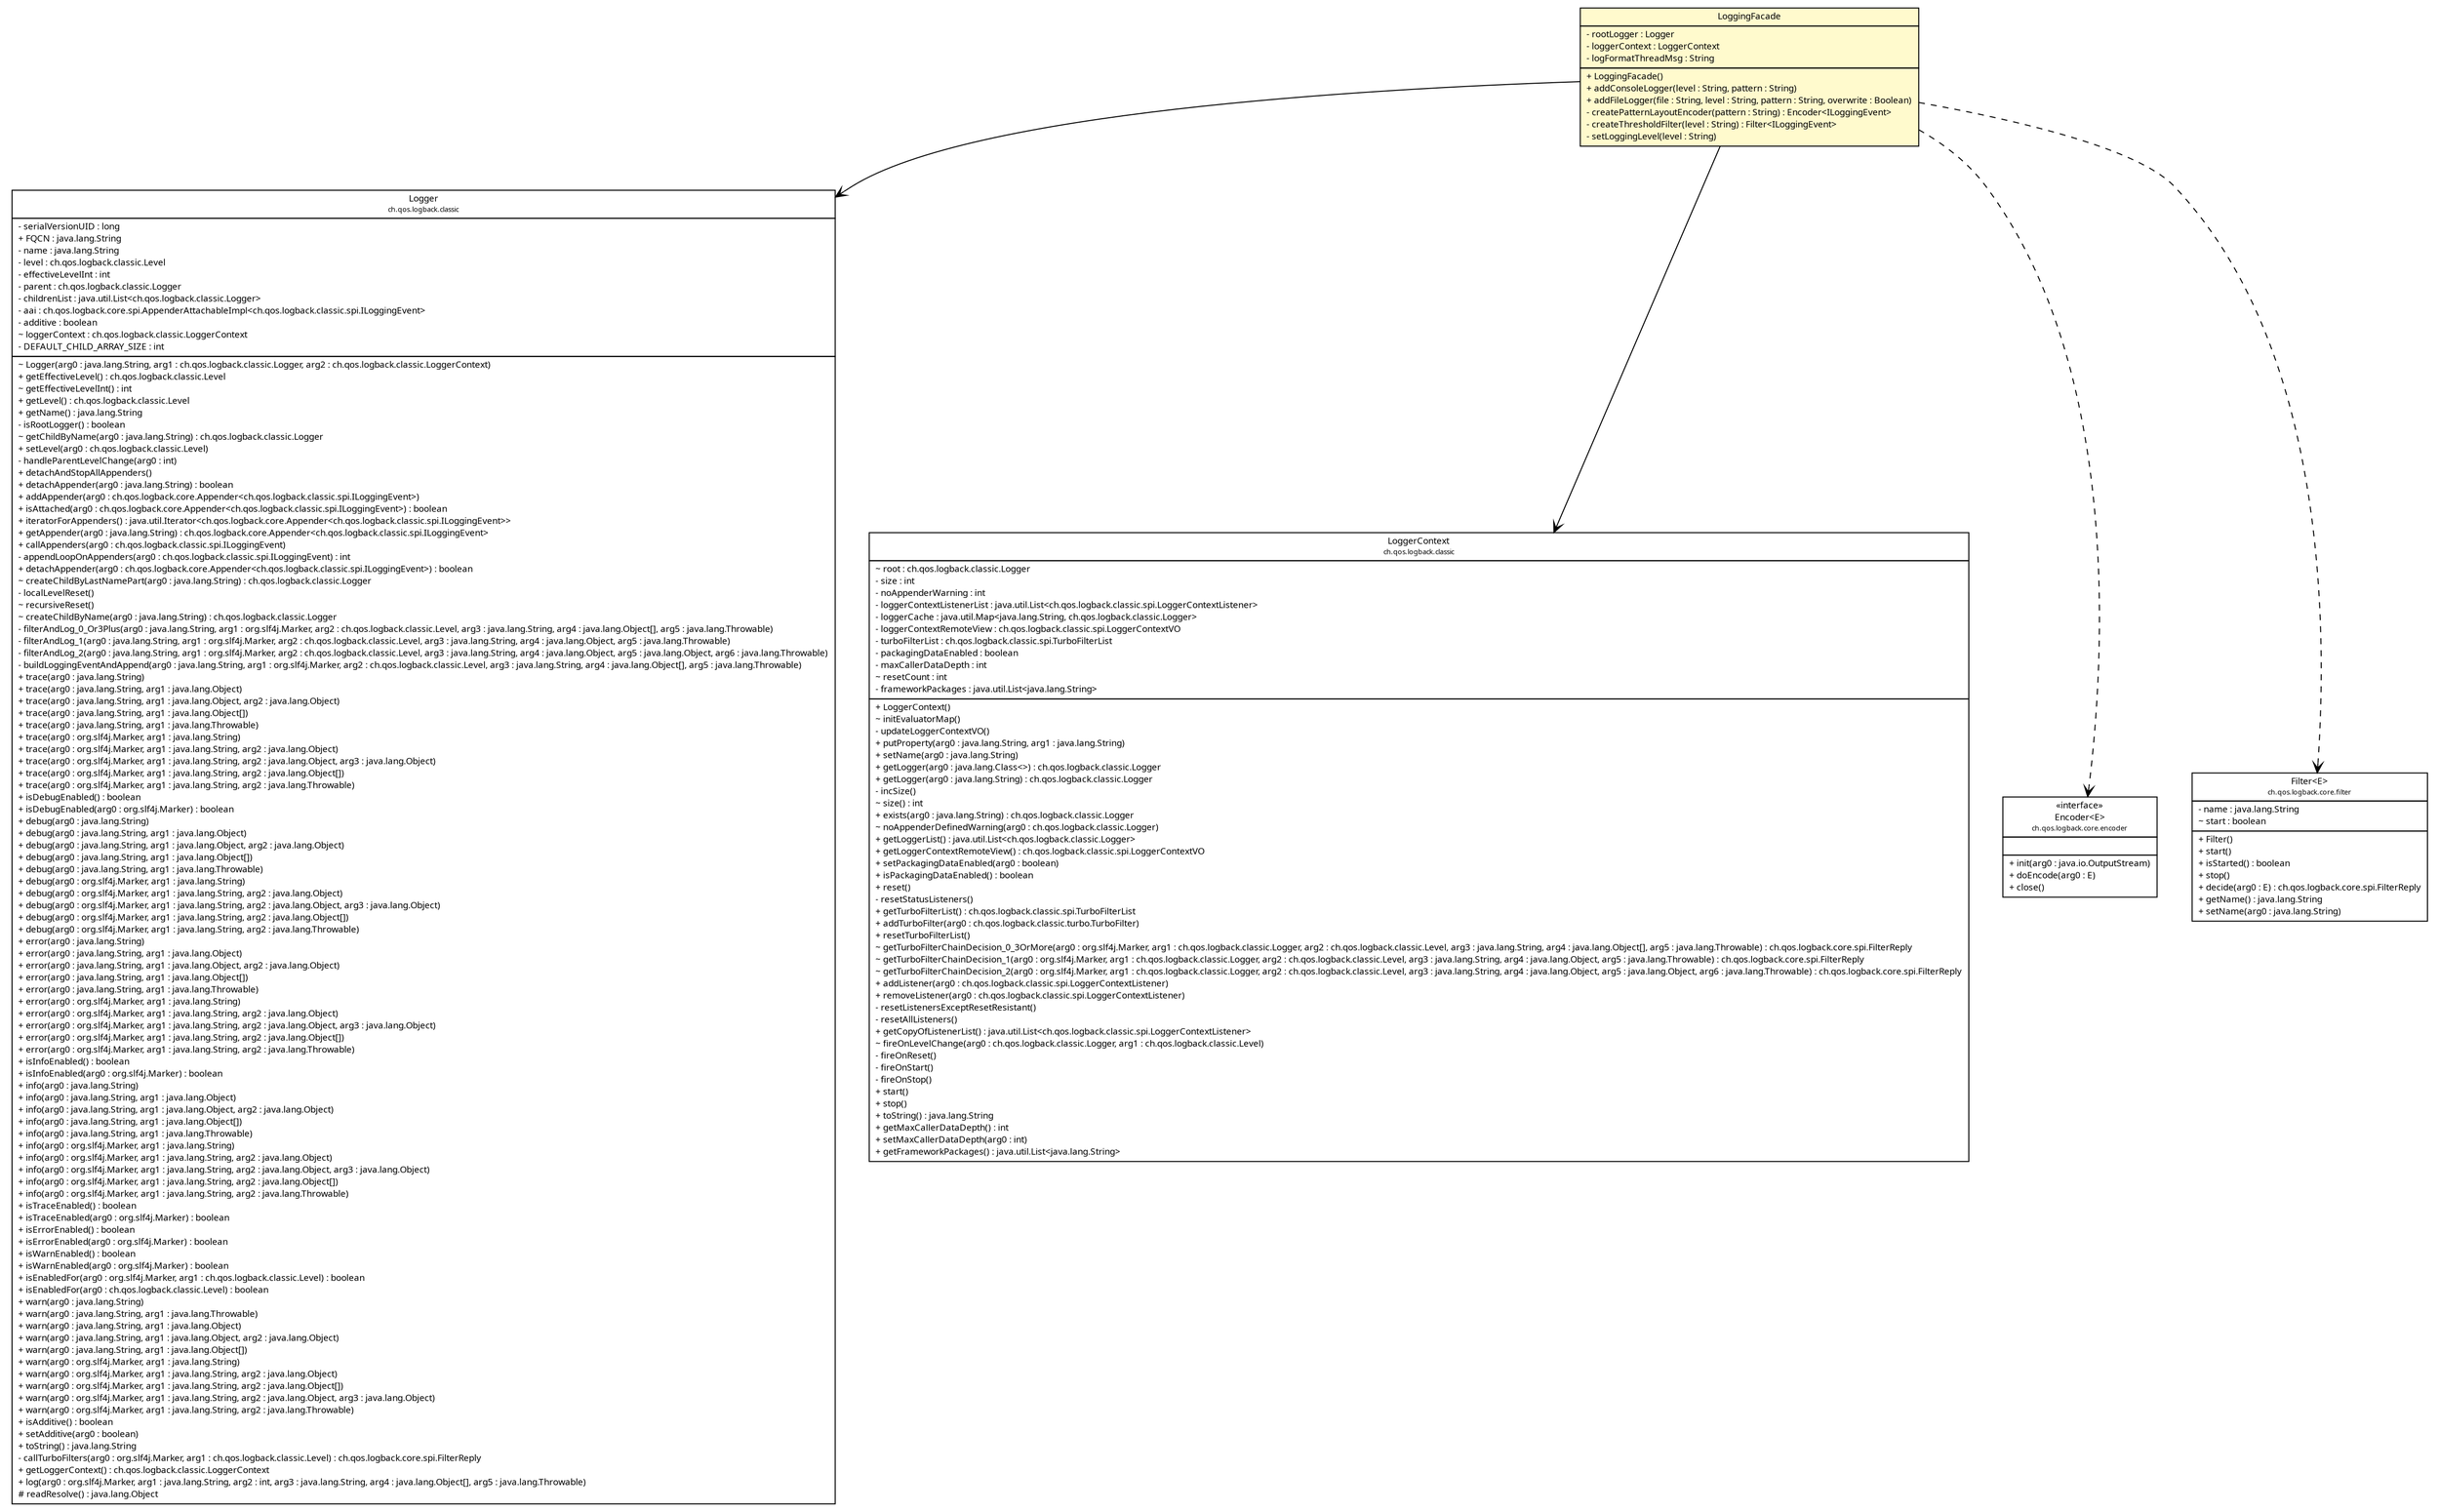 #!/usr/local/bin/dot
#
# Class diagram 
# Generated by UMLGraph version R5_6 (http://www.umlgraph.org/)
#

digraph G {
	edge [fontname="Trebuchet MS",fontsize=10,labelfontname="Trebuchet MS",labelfontsize=10];
	node [fontname="Trebuchet MS",fontsize=10,shape=plaintext];
	nodesep=0.25;
	ranksep=0.5;
	// broadwick.LoggingFacade
	c12546 [label=<<table title="broadwick.LoggingFacade" border="0" cellborder="1" cellspacing="0" cellpadding="2" port="p" bgcolor="lemonChiffon" href="./LoggingFacade.html">
		<tr><td><table border="0" cellspacing="0" cellpadding="1">
<tr><td align="center" balign="center"><font face="Trebuchet MS"> LoggingFacade </font></td></tr>
		</table></td></tr>
		<tr><td><table border="0" cellspacing="0" cellpadding="1">
<tr><td align="left" balign="left"> - rootLogger : Logger </td></tr>
<tr><td align="left" balign="left"> - loggerContext : LoggerContext </td></tr>
<tr><td align="left" balign="left"> - logFormatThreadMsg : String </td></tr>
		</table></td></tr>
		<tr><td><table border="0" cellspacing="0" cellpadding="1">
<tr><td align="left" balign="left"> + LoggingFacade() </td></tr>
<tr><td align="left" balign="left"> + addConsoleLogger(level : String, pattern : String) </td></tr>
<tr><td align="left" balign="left"> + addFileLogger(file : String, level : String, pattern : String, overwrite : Boolean) </td></tr>
<tr><td align="left" balign="left"> - createPatternLayoutEncoder(pattern : String) : Encoder&lt;ILoggingEvent&gt; </td></tr>
<tr><td align="left" balign="left"> - createThresholdFilter(level : String) : Filter&lt;ILoggingEvent&gt; </td></tr>
<tr><td align="left" balign="left"> - setLoggingLevel(level : String) </td></tr>
		</table></td></tr>
		</table>>, URL="./LoggingFacade.html", fontname="Trebuchet MS", fontcolor="black", fontsize=9.0];
	// broadwick.LoggingFacade NAVASSOC ch.qos.logback.classic.Logger
	c12546:p -> c12677:p [taillabel="", label="", headlabel="", fontname="Trebuchet MS", fontcolor="black", fontsize=10.0, color="black", arrowhead=open];
	// broadwick.LoggingFacade NAVASSOC ch.qos.logback.classic.LoggerContext
	c12546:p -> c12685:p [taillabel="", label="", headlabel="", fontname="Trebuchet MS", fontcolor="black", fontsize=10.0, color="black", arrowhead=open];
	// broadwick.LoggingFacade DEPEND ch.qos.logback.core.encoder.Encoder<E>
	c12546:p -> c12688:p [taillabel="", label="", headlabel="", fontname="Trebuchet MS", fontcolor="black", fontsize=10.0, color="black", arrowhead=open, style=dashed];
	// broadwick.LoggingFacade DEPEND ch.qos.logback.core.filter.Filter<E>
	c12546:p -> c12690:p [taillabel="", label="", headlabel="", fontname="Trebuchet MS", fontcolor="black", fontsize=10.0, color="black", arrowhead=open, style=dashed];
	// ch.qos.logback.classic.LoggerContext
	c12685 [label=<<table title="ch.qos.logback.classic.LoggerContext" border="0" cellborder="1" cellspacing="0" cellpadding="2" port="p" href="http://java.sun.com/j2se/1.4.2/docs/api/ch/qos/logback/classic/LoggerContext.html">
		<tr><td><table border="0" cellspacing="0" cellpadding="1">
<tr><td align="center" balign="center"><font face="Trebuchet MS"> LoggerContext </font></td></tr>
<tr><td align="center" balign="center"><font face="Trebuchet MS" point-size="7.0"> ch.qos.logback.classic </font></td></tr>
		</table></td></tr>
		<tr><td><table border="0" cellspacing="0" cellpadding="1">
<tr><td align="left" balign="left"> ~ root : ch.qos.logback.classic.Logger </td></tr>
<tr><td align="left" balign="left"> - size : int </td></tr>
<tr><td align="left" balign="left"> - noAppenderWarning : int </td></tr>
<tr><td align="left" balign="left"> - loggerContextListenerList : java.util.List&lt;ch.qos.logback.classic.spi.LoggerContextListener&gt; </td></tr>
<tr><td align="left" balign="left"> - loggerCache : java.util.Map&lt;java.lang.String, ch.qos.logback.classic.Logger&gt; </td></tr>
<tr><td align="left" balign="left"> - loggerContextRemoteView : ch.qos.logback.classic.spi.LoggerContextVO </td></tr>
<tr><td align="left" balign="left"> - turboFilterList : ch.qos.logback.classic.spi.TurboFilterList </td></tr>
<tr><td align="left" balign="left"> - packagingDataEnabled : boolean </td></tr>
<tr><td align="left" balign="left"> - maxCallerDataDepth : int </td></tr>
<tr><td align="left" balign="left"> ~ resetCount : int </td></tr>
<tr><td align="left" balign="left"> - frameworkPackages : java.util.List&lt;java.lang.String&gt; </td></tr>
		</table></td></tr>
		<tr><td><table border="0" cellspacing="0" cellpadding="1">
<tr><td align="left" balign="left"> + LoggerContext() </td></tr>
<tr><td align="left" balign="left"> ~ initEvaluatorMap() </td></tr>
<tr><td align="left" balign="left"> - updateLoggerContextVO() </td></tr>
<tr><td align="left" balign="left"> + putProperty(arg0 : java.lang.String, arg1 : java.lang.String) </td></tr>
<tr><td align="left" balign="left"> + setName(arg0 : java.lang.String) </td></tr>
<tr><td align="left" balign="left"> + getLogger(arg0 : java.lang.Class&lt;&gt;) : ch.qos.logback.classic.Logger </td></tr>
<tr><td align="left" balign="left"> + getLogger(arg0 : java.lang.String) : ch.qos.logback.classic.Logger </td></tr>
<tr><td align="left" balign="left"> - incSize() </td></tr>
<tr><td align="left" balign="left"> ~ size() : int </td></tr>
<tr><td align="left" balign="left"> + exists(arg0 : java.lang.String) : ch.qos.logback.classic.Logger </td></tr>
<tr><td align="left" balign="left"> ~ noAppenderDefinedWarning(arg0 : ch.qos.logback.classic.Logger) </td></tr>
<tr><td align="left" balign="left"> + getLoggerList() : java.util.List&lt;ch.qos.logback.classic.Logger&gt; </td></tr>
<tr><td align="left" balign="left"> + getLoggerContextRemoteView() : ch.qos.logback.classic.spi.LoggerContextVO </td></tr>
<tr><td align="left" balign="left"> + setPackagingDataEnabled(arg0 : boolean) </td></tr>
<tr><td align="left" balign="left"> + isPackagingDataEnabled() : boolean </td></tr>
<tr><td align="left" balign="left"> + reset() </td></tr>
<tr><td align="left" balign="left"> - resetStatusListeners() </td></tr>
<tr><td align="left" balign="left"> + getTurboFilterList() : ch.qos.logback.classic.spi.TurboFilterList </td></tr>
<tr><td align="left" balign="left"> + addTurboFilter(arg0 : ch.qos.logback.classic.turbo.TurboFilter) </td></tr>
<tr><td align="left" balign="left"> + resetTurboFilterList() </td></tr>
<tr><td align="left" balign="left"> ~ getTurboFilterChainDecision_0_3OrMore(arg0 : org.slf4j.Marker, arg1 : ch.qos.logback.classic.Logger, arg2 : ch.qos.logback.classic.Level, arg3 : java.lang.String, arg4 : java.lang.Object[], arg5 : java.lang.Throwable) : ch.qos.logback.core.spi.FilterReply </td></tr>
<tr><td align="left" balign="left"> ~ getTurboFilterChainDecision_1(arg0 : org.slf4j.Marker, arg1 : ch.qos.logback.classic.Logger, arg2 : ch.qos.logback.classic.Level, arg3 : java.lang.String, arg4 : java.lang.Object, arg5 : java.lang.Throwable) : ch.qos.logback.core.spi.FilterReply </td></tr>
<tr><td align="left" balign="left"> ~ getTurboFilterChainDecision_2(arg0 : org.slf4j.Marker, arg1 : ch.qos.logback.classic.Logger, arg2 : ch.qos.logback.classic.Level, arg3 : java.lang.String, arg4 : java.lang.Object, arg5 : java.lang.Object, arg6 : java.lang.Throwable) : ch.qos.logback.core.spi.FilterReply </td></tr>
<tr><td align="left" balign="left"> + addListener(arg0 : ch.qos.logback.classic.spi.LoggerContextListener) </td></tr>
<tr><td align="left" balign="left"> + removeListener(arg0 : ch.qos.logback.classic.spi.LoggerContextListener) </td></tr>
<tr><td align="left" balign="left"> - resetListenersExceptResetResistant() </td></tr>
<tr><td align="left" balign="left"> - resetAllListeners() </td></tr>
<tr><td align="left" balign="left"> + getCopyOfListenerList() : java.util.List&lt;ch.qos.logback.classic.spi.LoggerContextListener&gt; </td></tr>
<tr><td align="left" balign="left"> ~ fireOnLevelChange(arg0 : ch.qos.logback.classic.Logger, arg1 : ch.qos.logback.classic.Level) </td></tr>
<tr><td align="left" balign="left"> - fireOnReset() </td></tr>
<tr><td align="left" balign="left"> - fireOnStart() </td></tr>
<tr><td align="left" balign="left"> - fireOnStop() </td></tr>
<tr><td align="left" balign="left"> + start() </td></tr>
<tr><td align="left" balign="left"> + stop() </td></tr>
<tr><td align="left" balign="left"> + toString() : java.lang.String </td></tr>
<tr><td align="left" balign="left"> + getMaxCallerDataDepth() : int </td></tr>
<tr><td align="left" balign="left"> + setMaxCallerDataDepth(arg0 : int) </td></tr>
<tr><td align="left" balign="left"> + getFrameworkPackages() : java.util.List&lt;java.lang.String&gt; </td></tr>
		</table></td></tr>
		</table>>, URL="http://java.sun.com/j2se/1.4.2/docs/api/ch/qos/logback/classic/LoggerContext.html", fontname="Trebuchet MS", fontcolor="black", fontsize=9.0];
	// ch.qos.logback.classic.Logger
	c12677 [label=<<table title="ch.qos.logback.classic.Logger" border="0" cellborder="1" cellspacing="0" cellpadding="2" port="p" href="http://java.sun.com/j2se/1.4.2/docs/api/ch/qos/logback/classic/Logger.html">
		<tr><td><table border="0" cellspacing="0" cellpadding="1">
<tr><td align="center" balign="center"><font face="Trebuchet MS"> Logger </font></td></tr>
<tr><td align="center" balign="center"><font face="Trebuchet MS" point-size="7.0"> ch.qos.logback.classic </font></td></tr>
		</table></td></tr>
		<tr><td><table border="0" cellspacing="0" cellpadding="1">
<tr><td align="left" balign="left"> - serialVersionUID : long </td></tr>
<tr><td align="left" balign="left"> + FQCN : java.lang.String </td></tr>
<tr><td align="left" balign="left"> - name : java.lang.String </td></tr>
<tr><td align="left" balign="left"> - level : ch.qos.logback.classic.Level </td></tr>
<tr><td align="left" balign="left"> - effectiveLevelInt : int </td></tr>
<tr><td align="left" balign="left"> - parent : ch.qos.logback.classic.Logger </td></tr>
<tr><td align="left" balign="left"> - childrenList : java.util.List&lt;ch.qos.logback.classic.Logger&gt; </td></tr>
<tr><td align="left" balign="left"> - aai : ch.qos.logback.core.spi.AppenderAttachableImpl&lt;ch.qos.logback.classic.spi.ILoggingEvent&gt; </td></tr>
<tr><td align="left" balign="left"> - additive : boolean </td></tr>
<tr><td align="left" balign="left"> ~ loggerContext : ch.qos.logback.classic.LoggerContext </td></tr>
<tr><td align="left" balign="left"> - DEFAULT_CHILD_ARRAY_SIZE : int </td></tr>
		</table></td></tr>
		<tr><td><table border="0" cellspacing="0" cellpadding="1">
<tr><td align="left" balign="left"> ~ Logger(arg0 : java.lang.String, arg1 : ch.qos.logback.classic.Logger, arg2 : ch.qos.logback.classic.LoggerContext) </td></tr>
<tr><td align="left" balign="left"> + getEffectiveLevel() : ch.qos.logback.classic.Level </td></tr>
<tr><td align="left" balign="left"> ~ getEffectiveLevelInt() : int </td></tr>
<tr><td align="left" balign="left"> + getLevel() : ch.qos.logback.classic.Level </td></tr>
<tr><td align="left" balign="left"> + getName() : java.lang.String </td></tr>
<tr><td align="left" balign="left"> - isRootLogger() : boolean </td></tr>
<tr><td align="left" balign="left"> ~ getChildByName(arg0 : java.lang.String) : ch.qos.logback.classic.Logger </td></tr>
<tr><td align="left" balign="left"> + setLevel(arg0 : ch.qos.logback.classic.Level) </td></tr>
<tr><td align="left" balign="left"> - handleParentLevelChange(arg0 : int) </td></tr>
<tr><td align="left" balign="left"> + detachAndStopAllAppenders() </td></tr>
<tr><td align="left" balign="left"> + detachAppender(arg0 : java.lang.String) : boolean </td></tr>
<tr><td align="left" balign="left"> + addAppender(arg0 : ch.qos.logback.core.Appender&lt;ch.qos.logback.classic.spi.ILoggingEvent&gt;) </td></tr>
<tr><td align="left" balign="left"> + isAttached(arg0 : ch.qos.logback.core.Appender&lt;ch.qos.logback.classic.spi.ILoggingEvent&gt;) : boolean </td></tr>
<tr><td align="left" balign="left"> + iteratorForAppenders() : java.util.Iterator&lt;ch.qos.logback.core.Appender&lt;ch.qos.logback.classic.spi.ILoggingEvent&gt;&gt; </td></tr>
<tr><td align="left" balign="left"> + getAppender(arg0 : java.lang.String) : ch.qos.logback.core.Appender&lt;ch.qos.logback.classic.spi.ILoggingEvent&gt; </td></tr>
<tr><td align="left" balign="left"> + callAppenders(arg0 : ch.qos.logback.classic.spi.ILoggingEvent) </td></tr>
<tr><td align="left" balign="left"> - appendLoopOnAppenders(arg0 : ch.qos.logback.classic.spi.ILoggingEvent) : int </td></tr>
<tr><td align="left" balign="left"> + detachAppender(arg0 : ch.qos.logback.core.Appender&lt;ch.qos.logback.classic.spi.ILoggingEvent&gt;) : boolean </td></tr>
<tr><td align="left" balign="left"> ~ createChildByLastNamePart(arg0 : java.lang.String) : ch.qos.logback.classic.Logger </td></tr>
<tr><td align="left" balign="left"> - localLevelReset() </td></tr>
<tr><td align="left" balign="left"> ~ recursiveReset() </td></tr>
<tr><td align="left" balign="left"> ~ createChildByName(arg0 : java.lang.String) : ch.qos.logback.classic.Logger </td></tr>
<tr><td align="left" balign="left"> - filterAndLog_0_Or3Plus(arg0 : java.lang.String, arg1 : org.slf4j.Marker, arg2 : ch.qos.logback.classic.Level, arg3 : java.lang.String, arg4 : java.lang.Object[], arg5 : java.lang.Throwable) </td></tr>
<tr><td align="left" balign="left"> - filterAndLog_1(arg0 : java.lang.String, arg1 : org.slf4j.Marker, arg2 : ch.qos.logback.classic.Level, arg3 : java.lang.String, arg4 : java.lang.Object, arg5 : java.lang.Throwable) </td></tr>
<tr><td align="left" balign="left"> - filterAndLog_2(arg0 : java.lang.String, arg1 : org.slf4j.Marker, arg2 : ch.qos.logback.classic.Level, arg3 : java.lang.String, arg4 : java.lang.Object, arg5 : java.lang.Object, arg6 : java.lang.Throwable) </td></tr>
<tr><td align="left" balign="left"> - buildLoggingEventAndAppend(arg0 : java.lang.String, arg1 : org.slf4j.Marker, arg2 : ch.qos.logback.classic.Level, arg3 : java.lang.String, arg4 : java.lang.Object[], arg5 : java.lang.Throwable) </td></tr>
<tr><td align="left" balign="left"> + trace(arg0 : java.lang.String) </td></tr>
<tr><td align="left" balign="left"> + trace(arg0 : java.lang.String, arg1 : java.lang.Object) </td></tr>
<tr><td align="left" balign="left"> + trace(arg0 : java.lang.String, arg1 : java.lang.Object, arg2 : java.lang.Object) </td></tr>
<tr><td align="left" balign="left"> + trace(arg0 : java.lang.String, arg1 : java.lang.Object[]) </td></tr>
<tr><td align="left" balign="left"> + trace(arg0 : java.lang.String, arg1 : java.lang.Throwable) </td></tr>
<tr><td align="left" balign="left"> + trace(arg0 : org.slf4j.Marker, arg1 : java.lang.String) </td></tr>
<tr><td align="left" balign="left"> + trace(arg0 : org.slf4j.Marker, arg1 : java.lang.String, arg2 : java.lang.Object) </td></tr>
<tr><td align="left" balign="left"> + trace(arg0 : org.slf4j.Marker, arg1 : java.lang.String, arg2 : java.lang.Object, arg3 : java.lang.Object) </td></tr>
<tr><td align="left" balign="left"> + trace(arg0 : org.slf4j.Marker, arg1 : java.lang.String, arg2 : java.lang.Object[]) </td></tr>
<tr><td align="left" balign="left"> + trace(arg0 : org.slf4j.Marker, arg1 : java.lang.String, arg2 : java.lang.Throwable) </td></tr>
<tr><td align="left" balign="left"> + isDebugEnabled() : boolean </td></tr>
<tr><td align="left" balign="left"> + isDebugEnabled(arg0 : org.slf4j.Marker) : boolean </td></tr>
<tr><td align="left" balign="left"> + debug(arg0 : java.lang.String) </td></tr>
<tr><td align="left" balign="left"> + debug(arg0 : java.lang.String, arg1 : java.lang.Object) </td></tr>
<tr><td align="left" balign="left"> + debug(arg0 : java.lang.String, arg1 : java.lang.Object, arg2 : java.lang.Object) </td></tr>
<tr><td align="left" balign="left"> + debug(arg0 : java.lang.String, arg1 : java.lang.Object[]) </td></tr>
<tr><td align="left" balign="left"> + debug(arg0 : java.lang.String, arg1 : java.lang.Throwable) </td></tr>
<tr><td align="left" balign="left"> + debug(arg0 : org.slf4j.Marker, arg1 : java.lang.String) </td></tr>
<tr><td align="left" balign="left"> + debug(arg0 : org.slf4j.Marker, arg1 : java.lang.String, arg2 : java.lang.Object) </td></tr>
<tr><td align="left" balign="left"> + debug(arg0 : org.slf4j.Marker, arg1 : java.lang.String, arg2 : java.lang.Object, arg3 : java.lang.Object) </td></tr>
<tr><td align="left" balign="left"> + debug(arg0 : org.slf4j.Marker, arg1 : java.lang.String, arg2 : java.lang.Object[]) </td></tr>
<tr><td align="left" balign="left"> + debug(arg0 : org.slf4j.Marker, arg1 : java.lang.String, arg2 : java.lang.Throwable) </td></tr>
<tr><td align="left" balign="left"> + error(arg0 : java.lang.String) </td></tr>
<tr><td align="left" balign="left"> + error(arg0 : java.lang.String, arg1 : java.lang.Object) </td></tr>
<tr><td align="left" balign="left"> + error(arg0 : java.lang.String, arg1 : java.lang.Object, arg2 : java.lang.Object) </td></tr>
<tr><td align="left" balign="left"> + error(arg0 : java.lang.String, arg1 : java.lang.Object[]) </td></tr>
<tr><td align="left" balign="left"> + error(arg0 : java.lang.String, arg1 : java.lang.Throwable) </td></tr>
<tr><td align="left" balign="left"> + error(arg0 : org.slf4j.Marker, arg1 : java.lang.String) </td></tr>
<tr><td align="left" balign="left"> + error(arg0 : org.slf4j.Marker, arg1 : java.lang.String, arg2 : java.lang.Object) </td></tr>
<tr><td align="left" balign="left"> + error(arg0 : org.slf4j.Marker, arg1 : java.lang.String, arg2 : java.lang.Object, arg3 : java.lang.Object) </td></tr>
<tr><td align="left" balign="left"> + error(arg0 : org.slf4j.Marker, arg1 : java.lang.String, arg2 : java.lang.Object[]) </td></tr>
<tr><td align="left" balign="left"> + error(arg0 : org.slf4j.Marker, arg1 : java.lang.String, arg2 : java.lang.Throwable) </td></tr>
<tr><td align="left" balign="left"> + isInfoEnabled() : boolean </td></tr>
<tr><td align="left" balign="left"> + isInfoEnabled(arg0 : org.slf4j.Marker) : boolean </td></tr>
<tr><td align="left" balign="left"> + info(arg0 : java.lang.String) </td></tr>
<tr><td align="left" balign="left"> + info(arg0 : java.lang.String, arg1 : java.lang.Object) </td></tr>
<tr><td align="left" balign="left"> + info(arg0 : java.lang.String, arg1 : java.lang.Object, arg2 : java.lang.Object) </td></tr>
<tr><td align="left" balign="left"> + info(arg0 : java.lang.String, arg1 : java.lang.Object[]) </td></tr>
<tr><td align="left" balign="left"> + info(arg0 : java.lang.String, arg1 : java.lang.Throwable) </td></tr>
<tr><td align="left" balign="left"> + info(arg0 : org.slf4j.Marker, arg1 : java.lang.String) </td></tr>
<tr><td align="left" balign="left"> + info(arg0 : org.slf4j.Marker, arg1 : java.lang.String, arg2 : java.lang.Object) </td></tr>
<tr><td align="left" balign="left"> + info(arg0 : org.slf4j.Marker, arg1 : java.lang.String, arg2 : java.lang.Object, arg3 : java.lang.Object) </td></tr>
<tr><td align="left" balign="left"> + info(arg0 : org.slf4j.Marker, arg1 : java.lang.String, arg2 : java.lang.Object[]) </td></tr>
<tr><td align="left" balign="left"> + info(arg0 : org.slf4j.Marker, arg1 : java.lang.String, arg2 : java.lang.Throwable) </td></tr>
<tr><td align="left" balign="left"> + isTraceEnabled() : boolean </td></tr>
<tr><td align="left" balign="left"> + isTraceEnabled(arg0 : org.slf4j.Marker) : boolean </td></tr>
<tr><td align="left" balign="left"> + isErrorEnabled() : boolean </td></tr>
<tr><td align="left" balign="left"> + isErrorEnabled(arg0 : org.slf4j.Marker) : boolean </td></tr>
<tr><td align="left" balign="left"> + isWarnEnabled() : boolean </td></tr>
<tr><td align="left" balign="left"> + isWarnEnabled(arg0 : org.slf4j.Marker) : boolean </td></tr>
<tr><td align="left" balign="left"> + isEnabledFor(arg0 : org.slf4j.Marker, arg1 : ch.qos.logback.classic.Level) : boolean </td></tr>
<tr><td align="left" balign="left"> + isEnabledFor(arg0 : ch.qos.logback.classic.Level) : boolean </td></tr>
<tr><td align="left" balign="left"> + warn(arg0 : java.lang.String) </td></tr>
<tr><td align="left" balign="left"> + warn(arg0 : java.lang.String, arg1 : java.lang.Throwable) </td></tr>
<tr><td align="left" balign="left"> + warn(arg0 : java.lang.String, arg1 : java.lang.Object) </td></tr>
<tr><td align="left" balign="left"> + warn(arg0 : java.lang.String, arg1 : java.lang.Object, arg2 : java.lang.Object) </td></tr>
<tr><td align="left" balign="left"> + warn(arg0 : java.lang.String, arg1 : java.lang.Object[]) </td></tr>
<tr><td align="left" balign="left"> + warn(arg0 : org.slf4j.Marker, arg1 : java.lang.String) </td></tr>
<tr><td align="left" balign="left"> + warn(arg0 : org.slf4j.Marker, arg1 : java.lang.String, arg2 : java.lang.Object) </td></tr>
<tr><td align="left" balign="left"> + warn(arg0 : org.slf4j.Marker, arg1 : java.lang.String, arg2 : java.lang.Object[]) </td></tr>
<tr><td align="left" balign="left"> + warn(arg0 : org.slf4j.Marker, arg1 : java.lang.String, arg2 : java.lang.Object, arg3 : java.lang.Object) </td></tr>
<tr><td align="left" balign="left"> + warn(arg0 : org.slf4j.Marker, arg1 : java.lang.String, arg2 : java.lang.Throwable) </td></tr>
<tr><td align="left" balign="left"> + isAdditive() : boolean </td></tr>
<tr><td align="left" balign="left"> + setAdditive(arg0 : boolean) </td></tr>
<tr><td align="left" balign="left"> + toString() : java.lang.String </td></tr>
<tr><td align="left" balign="left"> - callTurboFilters(arg0 : org.slf4j.Marker, arg1 : ch.qos.logback.classic.Level) : ch.qos.logback.core.spi.FilterReply </td></tr>
<tr><td align="left" balign="left"> + getLoggerContext() : ch.qos.logback.classic.LoggerContext </td></tr>
<tr><td align="left" balign="left"> + log(arg0 : org.slf4j.Marker, arg1 : java.lang.String, arg2 : int, arg3 : java.lang.String, arg4 : java.lang.Object[], arg5 : java.lang.Throwable) </td></tr>
<tr><td align="left" balign="left"> # readResolve() : java.lang.Object </td></tr>
		</table></td></tr>
		</table>>, URL="http://java.sun.com/j2se/1.4.2/docs/api/ch/qos/logback/classic/Logger.html", fontname="Trebuchet MS", fontcolor="black", fontsize=9.0];
	// ch.qos.logback.core.filter.Filter<E>
	c12690 [label=<<table title="ch.qos.logback.core.filter.Filter" border="0" cellborder="1" cellspacing="0" cellpadding="2" port="p" href="http://java.sun.com/j2se/1.4.2/docs/api/ch/qos/logback/core/filter/Filter.html">
		<tr><td><table border="0" cellspacing="0" cellpadding="1">
<tr><td align="center" balign="center"><font face="Trebuchet MS"> Filter&lt;E&gt; </font></td></tr>
<tr><td align="center" balign="center"><font face="Trebuchet MS" point-size="7.0"> ch.qos.logback.core.filter </font></td></tr>
		</table></td></tr>
		<tr><td><table border="0" cellspacing="0" cellpadding="1">
<tr><td align="left" balign="left"> - name : java.lang.String </td></tr>
<tr><td align="left" balign="left"> ~ start : boolean </td></tr>
		</table></td></tr>
		<tr><td><table border="0" cellspacing="0" cellpadding="1">
<tr><td align="left" balign="left"> + Filter() </td></tr>
<tr><td align="left" balign="left"> + start() </td></tr>
<tr><td align="left" balign="left"> + isStarted() : boolean </td></tr>
<tr><td align="left" balign="left"> + stop() </td></tr>
<tr><td align="left" balign="left"><font face="Trebuchet MS" point-size="9.0"> + decide(arg0 : E) : ch.qos.logback.core.spi.FilterReply </font></td></tr>
<tr><td align="left" balign="left"> + getName() : java.lang.String </td></tr>
<tr><td align="left" balign="left"> + setName(arg0 : java.lang.String) </td></tr>
		</table></td></tr>
		</table>>, URL="http://java.sun.com/j2se/1.4.2/docs/api/ch/qos/logback/core/filter/Filter.html", fontname="Trebuchet MS", fontcolor="black", fontsize=9.0];
	// ch.qos.logback.core.encoder.Encoder<E>
	c12688 [label=<<table title="ch.qos.logback.core.encoder.Encoder" border="0" cellborder="1" cellspacing="0" cellpadding="2" port="p" href="http://java.sun.com/j2se/1.4.2/docs/api/ch/qos/logback/core/encoder/Encoder.html">
		<tr><td><table border="0" cellspacing="0" cellpadding="1">
<tr><td align="center" balign="center"> &#171;interface&#187; </td></tr>
<tr><td align="center" balign="center"><font face="Trebuchet MS"> Encoder&lt;E&gt; </font></td></tr>
<tr><td align="center" balign="center"><font face="Trebuchet MS" point-size="7.0"> ch.qos.logback.core.encoder </font></td></tr>
		</table></td></tr>
		<tr><td><table border="0" cellspacing="0" cellpadding="1">
<tr><td align="left" balign="left">  </td></tr>
		</table></td></tr>
		<tr><td><table border="0" cellspacing="0" cellpadding="1">
<tr><td align="left" balign="left"> + init(arg0 : java.io.OutputStream) </td></tr>
<tr><td align="left" balign="left"> + doEncode(arg0 : E) </td></tr>
<tr><td align="left" balign="left"> + close() </td></tr>
		</table></td></tr>
		</table>>, URL="http://java.sun.com/j2se/1.4.2/docs/api/ch/qos/logback/core/encoder/Encoder.html", fontname="Trebuchet MS", fontcolor="black", fontsize=9.0];
}

